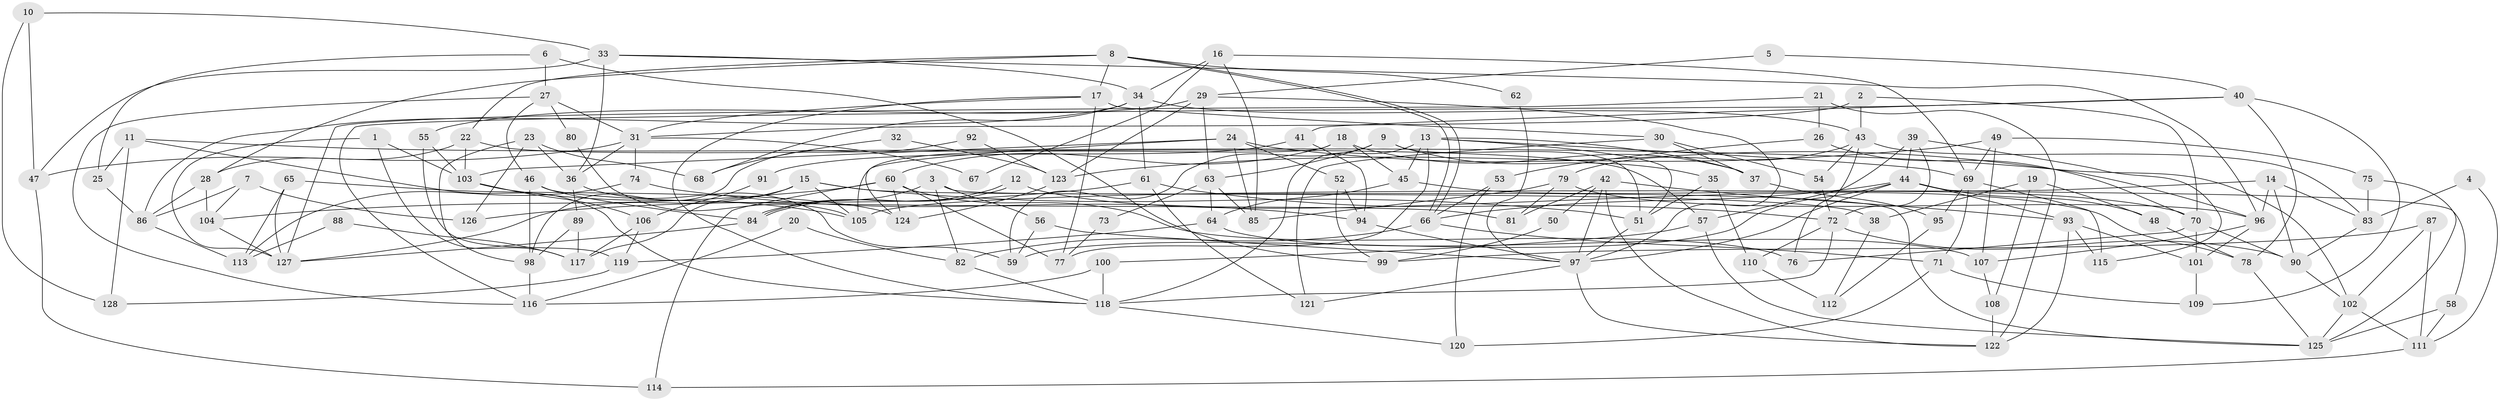 // coarse degree distribution, {7: 0.12345679012345678, 8: 0.09876543209876543, 4: 0.18518518518518517, 2: 0.06172839506172839, 3: 0.20987654320987653, 5: 0.19753086419753085, 6: 0.08641975308641975, 10: 0.024691358024691357, 9: 0.012345679012345678}
// Generated by graph-tools (version 1.1) at 2025/52/02/27/25 19:52:06]
// undirected, 128 vertices, 256 edges
graph export_dot {
graph [start="1"]
  node [color=gray90,style=filled];
  1;
  2;
  3;
  4;
  5;
  6;
  7;
  8;
  9;
  10;
  11;
  12;
  13;
  14;
  15;
  16;
  17;
  18;
  19;
  20;
  21;
  22;
  23;
  24;
  25;
  26;
  27;
  28;
  29;
  30;
  31;
  32;
  33;
  34;
  35;
  36;
  37;
  38;
  39;
  40;
  41;
  42;
  43;
  44;
  45;
  46;
  47;
  48;
  49;
  50;
  51;
  52;
  53;
  54;
  55;
  56;
  57;
  58;
  59;
  60;
  61;
  62;
  63;
  64;
  65;
  66;
  67;
  68;
  69;
  70;
  71;
  72;
  73;
  74;
  75;
  76;
  77;
  78;
  79;
  80;
  81;
  82;
  83;
  84;
  85;
  86;
  87;
  88;
  89;
  90;
  91;
  92;
  93;
  94;
  95;
  96;
  97;
  98;
  99;
  100;
  101;
  102;
  103;
  104;
  105;
  106;
  107;
  108;
  109;
  110;
  111;
  112;
  113;
  114;
  115;
  116;
  117;
  118;
  119;
  120;
  121;
  122;
  123;
  124;
  125;
  126;
  127;
  128;
  1 -- 103;
  1 -- 117;
  1 -- 127;
  2 -- 43;
  2 -- 70;
  2 -- 31;
  3 -- 84;
  3 -- 125;
  3 -- 56;
  3 -- 82;
  4 -- 111;
  4 -- 83;
  5 -- 29;
  5 -- 40;
  6 -- 25;
  6 -- 27;
  6 -- 99;
  7 -- 104;
  7 -- 86;
  7 -- 126;
  8 -- 66;
  8 -- 66;
  8 -- 17;
  8 -- 22;
  8 -- 28;
  8 -- 62;
  9 -- 63;
  9 -- 51;
  9 -- 35;
  9 -- 59;
  10 -- 47;
  10 -- 33;
  10 -- 128;
  11 -- 102;
  11 -- 118;
  11 -- 25;
  11 -- 128;
  12 -- 78;
  12 -- 84;
  12 -- 84;
  13 -- 77;
  13 -- 118;
  13 -- 37;
  13 -- 45;
  13 -- 51;
  13 -- 69;
  14 -- 83;
  14 -- 96;
  14 -- 90;
  14 -- 105;
  15 -- 51;
  15 -- 105;
  15 -- 38;
  15 -- 117;
  15 -- 127;
  16 -- 69;
  16 -- 34;
  16 -- 67;
  16 -- 85;
  17 -- 31;
  17 -- 30;
  17 -- 77;
  17 -- 118;
  18 -- 105;
  18 -- 60;
  18 -- 37;
  18 -- 45;
  19 -- 108;
  19 -- 38;
  19 -- 48;
  20 -- 82;
  20 -- 116;
  21 -- 122;
  21 -- 127;
  21 -- 26;
  22 -- 57;
  22 -- 28;
  22 -- 103;
  23 -- 36;
  23 -- 126;
  23 -- 68;
  23 -- 98;
  24 -- 124;
  24 -- 96;
  24 -- 52;
  24 -- 85;
  24 -- 103;
  25 -- 86;
  26 -- 70;
  26 -- 53;
  27 -- 116;
  27 -- 31;
  27 -- 46;
  27 -- 80;
  28 -- 86;
  28 -- 104;
  29 -- 63;
  29 -- 97;
  29 -- 55;
  29 -- 123;
  30 -- 37;
  30 -- 54;
  30 -- 121;
  31 -- 36;
  31 -- 47;
  31 -- 67;
  31 -- 74;
  32 -- 68;
  32 -- 123;
  33 -- 96;
  33 -- 36;
  33 -- 34;
  33 -- 47;
  34 -- 43;
  34 -- 61;
  34 -- 68;
  34 -- 86;
  35 -- 51;
  35 -- 110;
  36 -- 89;
  36 -- 59;
  37 -- 95;
  38 -- 112;
  39 -- 44;
  39 -- 72;
  39 -- 57;
  39 -- 115;
  40 -- 78;
  40 -- 116;
  40 -- 41;
  40 -- 109;
  41 -- 94;
  41 -- 91;
  42 -- 93;
  42 -- 97;
  42 -- 50;
  42 -- 81;
  42 -- 122;
  43 -- 76;
  43 -- 79;
  43 -- 54;
  43 -- 83;
  44 -- 66;
  44 -- 59;
  44 -- 48;
  44 -- 58;
  44 -- 93;
  44 -- 97;
  45 -- 64;
  45 -- 70;
  46 -- 84;
  46 -- 81;
  46 -- 98;
  47 -- 114;
  48 -- 78;
  49 -- 107;
  49 -- 69;
  49 -- 75;
  49 -- 123;
  50 -- 99;
  51 -- 97;
  52 -- 99;
  52 -- 94;
  53 -- 66;
  53 -- 120;
  54 -- 72;
  55 -- 103;
  55 -- 119;
  56 -- 97;
  56 -- 59;
  57 -- 125;
  57 -- 100;
  58 -- 111;
  58 -- 125;
  60 -- 124;
  60 -- 104;
  60 -- 76;
  60 -- 77;
  60 -- 114;
  61 -- 121;
  61 -- 72;
  61 -- 126;
  62 -- 97;
  63 -- 85;
  63 -- 64;
  63 -- 73;
  64 -- 119;
  64 -- 107;
  65 -- 127;
  65 -- 113;
  65 -- 124;
  66 -- 82;
  66 -- 71;
  69 -- 71;
  69 -- 95;
  69 -- 115;
  70 -- 90;
  70 -- 76;
  70 -- 101;
  71 -- 109;
  71 -- 120;
  72 -- 118;
  72 -- 90;
  72 -- 110;
  73 -- 77;
  74 -- 94;
  74 -- 113;
  75 -- 83;
  75 -- 125;
  78 -- 125;
  79 -- 81;
  79 -- 85;
  79 -- 96;
  80 -- 105;
  82 -- 118;
  83 -- 90;
  84 -- 127;
  86 -- 113;
  87 -- 111;
  87 -- 102;
  87 -- 99;
  88 -- 117;
  88 -- 113;
  89 -- 117;
  89 -- 98;
  90 -- 102;
  91 -- 106;
  92 -- 98;
  92 -- 123;
  93 -- 115;
  93 -- 101;
  93 -- 122;
  94 -- 97;
  95 -- 112;
  96 -- 101;
  96 -- 107;
  97 -- 122;
  97 -- 121;
  98 -- 116;
  100 -- 118;
  100 -- 116;
  101 -- 109;
  102 -- 125;
  102 -- 111;
  103 -- 105;
  103 -- 106;
  104 -- 127;
  106 -- 119;
  106 -- 117;
  107 -- 108;
  108 -- 122;
  110 -- 112;
  111 -- 114;
  118 -- 120;
  119 -- 128;
  123 -- 124;
}
